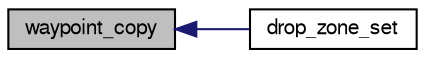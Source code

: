 digraph "waypoint_copy"
{
  edge [fontname="FreeSans",fontsize="10",labelfontname="FreeSans",labelfontsize="10"];
  node [fontname="FreeSans",fontsize="10",shape=record];
  rankdir="LR";
  Node1 [label="waypoint_copy",height=0.2,width=0.4,color="black", fillcolor="grey75", style="filled", fontcolor="black"];
  Node1 -> Node2 [dir="back",color="midnightblue",fontsize="10",style="solid",fontname="FreeSans"];
  Node2 [label="drop_zone_set",height=0.2,width=0.4,color="black", fillcolor="white", style="filled",URL="$drop__zone_8h.html#a3a291a6f04e00bd39c58ceaa29ec8c46"];
}
